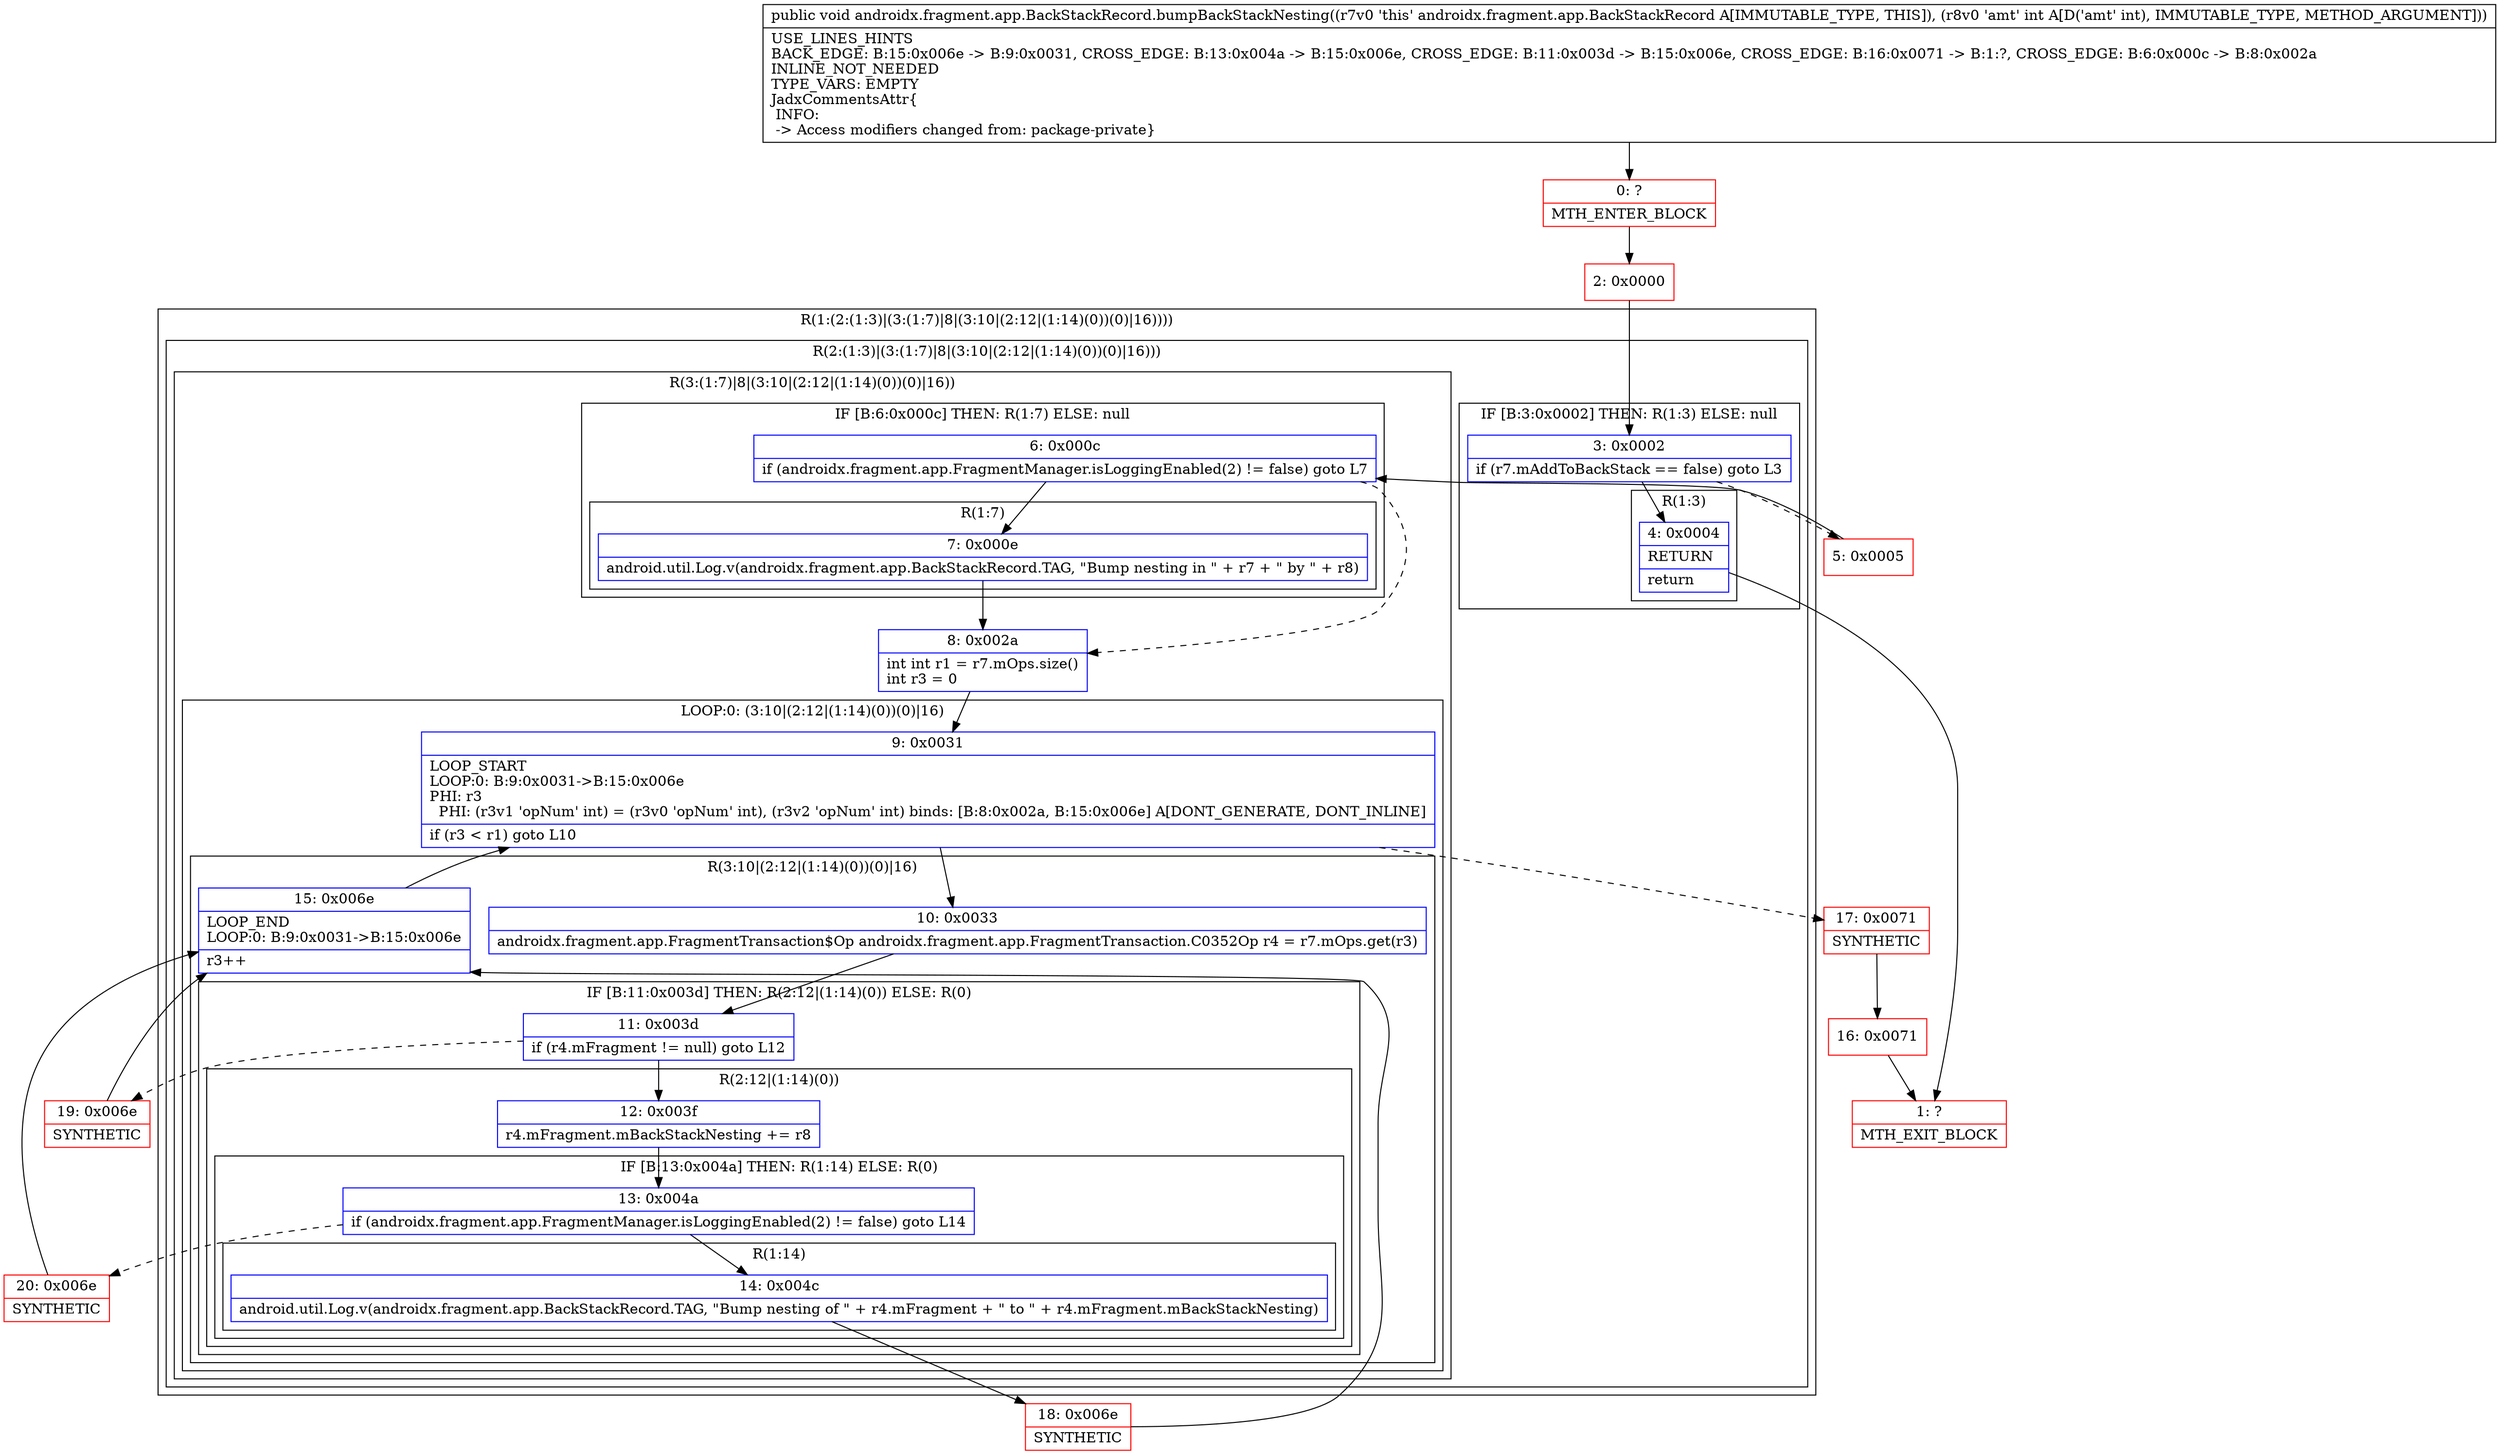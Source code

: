 digraph "CFG forandroidx.fragment.app.BackStackRecord.bumpBackStackNesting(I)V" {
subgraph cluster_Region_657448996 {
label = "R(1:(2:(1:3)|(3:(1:7)|8|(3:10|(2:12|(1:14)(0))(0)|16))))";
node [shape=record,color=blue];
subgraph cluster_Region_102863795 {
label = "R(2:(1:3)|(3:(1:7)|8|(3:10|(2:12|(1:14)(0))(0)|16)))";
node [shape=record,color=blue];
subgraph cluster_IfRegion_1350374158 {
label = "IF [B:3:0x0002] THEN: R(1:3) ELSE: null";
node [shape=record,color=blue];
Node_3 [shape=record,label="{3\:\ 0x0002|if (r7.mAddToBackStack == false) goto L3\l}"];
subgraph cluster_Region_1869711292 {
label = "R(1:3)";
node [shape=record,color=blue];
Node_4 [shape=record,label="{4\:\ 0x0004|RETURN\l|return\l}"];
}
}
subgraph cluster_Region_370609381 {
label = "R(3:(1:7)|8|(3:10|(2:12|(1:14)(0))(0)|16))";
node [shape=record,color=blue];
subgraph cluster_IfRegion_931620022 {
label = "IF [B:6:0x000c] THEN: R(1:7) ELSE: null";
node [shape=record,color=blue];
Node_6 [shape=record,label="{6\:\ 0x000c|if (androidx.fragment.app.FragmentManager.isLoggingEnabled(2) != false) goto L7\l}"];
subgraph cluster_Region_1026672126 {
label = "R(1:7)";
node [shape=record,color=blue];
Node_7 [shape=record,label="{7\:\ 0x000e|android.util.Log.v(androidx.fragment.app.BackStackRecord.TAG, \"Bump nesting in \" + r7 + \" by \" + r8)\l}"];
}
}
Node_8 [shape=record,label="{8\:\ 0x002a|int int r1 = r7.mOps.size()\lint r3 = 0\l}"];
subgraph cluster_LoopRegion_179921471 {
label = "LOOP:0: (3:10|(2:12|(1:14)(0))(0)|16)";
node [shape=record,color=blue];
Node_9 [shape=record,label="{9\:\ 0x0031|LOOP_START\lLOOP:0: B:9:0x0031\-\>B:15:0x006e\lPHI: r3 \l  PHI: (r3v1 'opNum' int) = (r3v0 'opNum' int), (r3v2 'opNum' int) binds: [B:8:0x002a, B:15:0x006e] A[DONT_GENERATE, DONT_INLINE]\l|if (r3 \< r1) goto L10\l}"];
subgraph cluster_Region_1196555571 {
label = "R(3:10|(2:12|(1:14)(0))(0)|16)";
node [shape=record,color=blue];
Node_10 [shape=record,label="{10\:\ 0x0033|androidx.fragment.app.FragmentTransaction$Op androidx.fragment.app.FragmentTransaction.C0352Op r4 = r7.mOps.get(r3)\l}"];
subgraph cluster_IfRegion_1192510081 {
label = "IF [B:11:0x003d] THEN: R(2:12|(1:14)(0)) ELSE: R(0)";
node [shape=record,color=blue];
Node_11 [shape=record,label="{11\:\ 0x003d|if (r4.mFragment != null) goto L12\l}"];
subgraph cluster_Region_1774853794 {
label = "R(2:12|(1:14)(0))";
node [shape=record,color=blue];
Node_12 [shape=record,label="{12\:\ 0x003f|r4.mFragment.mBackStackNesting += r8\l}"];
subgraph cluster_IfRegion_90985525 {
label = "IF [B:13:0x004a] THEN: R(1:14) ELSE: R(0)";
node [shape=record,color=blue];
Node_13 [shape=record,label="{13\:\ 0x004a|if (androidx.fragment.app.FragmentManager.isLoggingEnabled(2) != false) goto L14\l}"];
subgraph cluster_Region_673395006 {
label = "R(1:14)";
node [shape=record,color=blue];
Node_14 [shape=record,label="{14\:\ 0x004c|android.util.Log.v(androidx.fragment.app.BackStackRecord.TAG, \"Bump nesting of \" + r4.mFragment + \" to \" + r4.mFragment.mBackStackNesting)\l}"];
}
subgraph cluster_Region_1724088131 {
label = "R(0)";
node [shape=record,color=blue];
}
}
}
subgraph cluster_Region_1793922553 {
label = "R(0)";
node [shape=record,color=blue];
}
}
Node_15 [shape=record,label="{15\:\ 0x006e|LOOP_END\lLOOP:0: B:9:0x0031\-\>B:15:0x006e\l|r3++\l}"];
}
}
}
}
}
Node_0 [shape=record,color=red,label="{0\:\ ?|MTH_ENTER_BLOCK\l}"];
Node_2 [shape=record,color=red,label="{2\:\ 0x0000}"];
Node_1 [shape=record,color=red,label="{1\:\ ?|MTH_EXIT_BLOCK\l}"];
Node_5 [shape=record,color=red,label="{5\:\ 0x0005}"];
Node_18 [shape=record,color=red,label="{18\:\ 0x006e|SYNTHETIC\l}"];
Node_20 [shape=record,color=red,label="{20\:\ 0x006e|SYNTHETIC\l}"];
Node_19 [shape=record,color=red,label="{19\:\ 0x006e|SYNTHETIC\l}"];
Node_17 [shape=record,color=red,label="{17\:\ 0x0071|SYNTHETIC\l}"];
Node_16 [shape=record,color=red,label="{16\:\ 0x0071}"];
MethodNode[shape=record,label="{public void androidx.fragment.app.BackStackRecord.bumpBackStackNesting((r7v0 'this' androidx.fragment.app.BackStackRecord A[IMMUTABLE_TYPE, THIS]), (r8v0 'amt' int A[D('amt' int), IMMUTABLE_TYPE, METHOD_ARGUMENT]))  | USE_LINES_HINTS\lBACK_EDGE: B:15:0x006e \-\> B:9:0x0031, CROSS_EDGE: B:13:0x004a \-\> B:15:0x006e, CROSS_EDGE: B:11:0x003d \-\> B:15:0x006e, CROSS_EDGE: B:16:0x0071 \-\> B:1:?, CROSS_EDGE: B:6:0x000c \-\> B:8:0x002a\lINLINE_NOT_NEEDED\lTYPE_VARS: EMPTY\lJadxCommentsAttr\{\l INFO: \l \-\> Access modifiers changed from: package\-private\}\l}"];
MethodNode -> Node_0;Node_3 -> Node_4;
Node_3 -> Node_5[style=dashed];
Node_4 -> Node_1;
Node_6 -> Node_7;
Node_6 -> Node_8[style=dashed];
Node_7 -> Node_8;
Node_8 -> Node_9;
Node_9 -> Node_10;
Node_9 -> Node_17[style=dashed];
Node_10 -> Node_11;
Node_11 -> Node_12;
Node_11 -> Node_19[style=dashed];
Node_12 -> Node_13;
Node_13 -> Node_14;
Node_13 -> Node_20[style=dashed];
Node_14 -> Node_18;
Node_15 -> Node_9;
Node_0 -> Node_2;
Node_2 -> Node_3;
Node_5 -> Node_6;
Node_18 -> Node_15;
Node_20 -> Node_15;
Node_19 -> Node_15;
Node_17 -> Node_16;
Node_16 -> Node_1;
}

